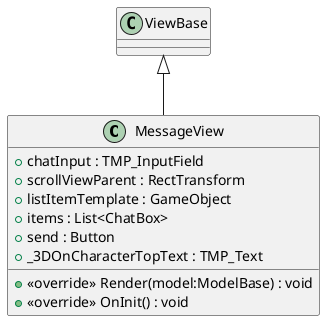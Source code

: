 @startuml
class MessageView {
    + chatInput : TMP_InputField
    + scrollViewParent : RectTransform
    + listItemTemplate : GameObject
    + items : List<ChatBox>
    + send : Button
    + _3DOnCharacterTopText : TMP_Text
    + <<override>> Render(model:ModelBase) : void
    + <<override>> OnInit() : void
}
ViewBase <|-- MessageView
@enduml
